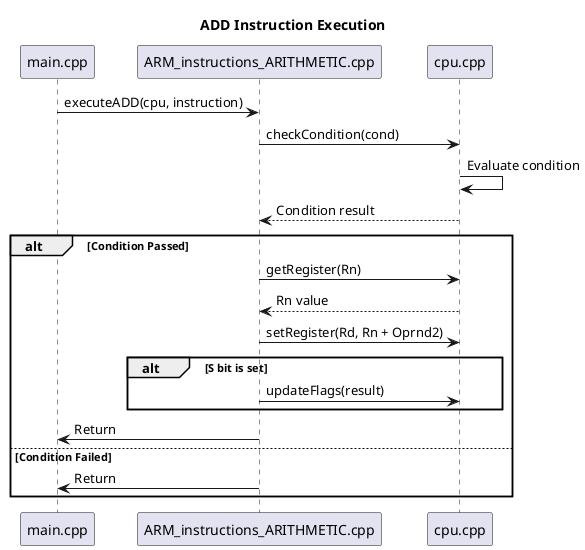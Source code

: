 @startuml

title ADD Instruction Execution

participant "main.cpp" as Main
participant "ARM_instructions_ARITHMETIC.cpp" as ARITH
participant "cpu.cpp" as CPU

Main -> ARITH: executeADD(cpu, instruction)
ARITH -> CPU: checkCondition(cond)
CPU -> CPU: Evaluate condition
CPU --> ARITH: Condition result
alt Condition Passed
    ARITH -> CPU: getRegister(Rn)
    CPU --> ARITH: Rn value
    ARITH -> CPU: setRegister(Rd, Rn + Oprnd2)
    alt S bit is set
        ARITH -> CPU: updateFlags(result)
    end
    ARITH -> Main: Return
else Condition Failed
    ARITH -> Main: Return
end

@enduml